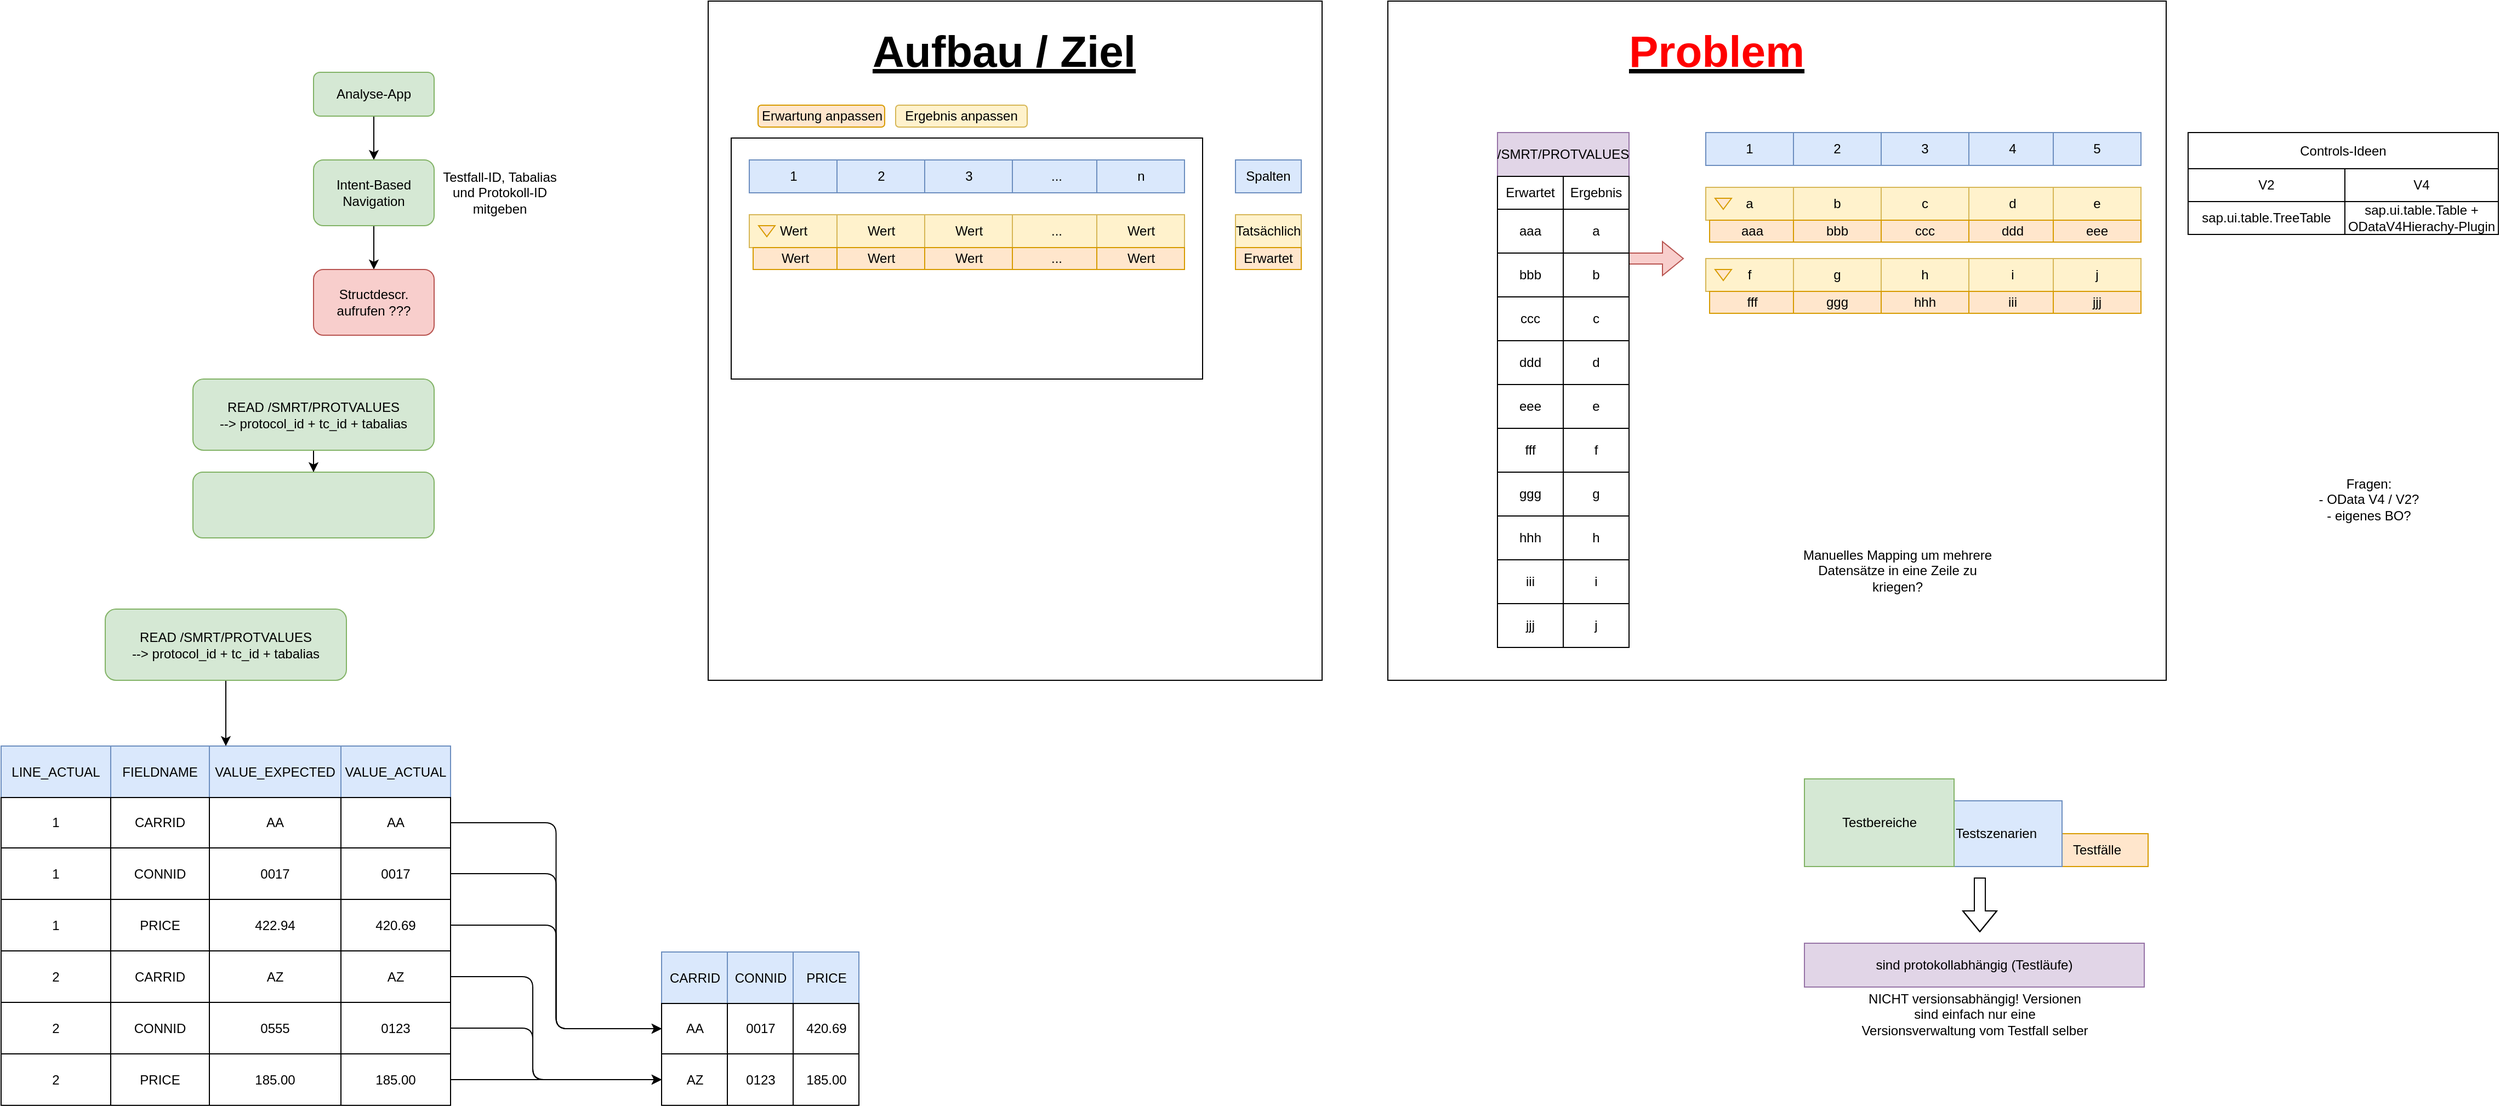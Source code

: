 <mxfile version="28.2.7">
  <diagram name="Seite-1" id="lBMEEyc_BJLMuaJKhjvF">
    <mxGraphModel dx="1240" dy="651" grid="1" gridSize="10" guides="1" tooltips="1" connect="1" arrows="1" fold="1" page="1" pageScale="1" pageWidth="827" pageHeight="1169" math="0" shadow="0">
      <root>
        <mxCell id="0" />
        <mxCell id="1" parent="0" />
        <mxCell id="tQHxq5KzASbdz7qVQXqO-63" value="" style="rounded=0;whiteSpace=wrap;html=1;" parent="1" vertex="1">
          <mxGeometry x="1320" y="80" width="710" height="620" as="geometry" />
        </mxCell>
        <mxCell id="tQHxq5KzASbdz7qVQXqO-61" value="" style="rounded=0;whiteSpace=wrap;html=1;" parent="1" vertex="1">
          <mxGeometry x="700" y="80" width="560" height="620" as="geometry" />
        </mxCell>
        <mxCell id="nAWwZKMb3a22kS9MdofH-3" style="edgeStyle=orthogonalEdgeStyle;rounded=0;orthogonalLoop=1;jettySize=auto;html=1;" parent="1" source="nAWwZKMb3a22kS9MdofH-1" target="nAWwZKMb3a22kS9MdofH-2" edge="1">
          <mxGeometry relative="1" as="geometry" />
        </mxCell>
        <mxCell id="nAWwZKMb3a22kS9MdofH-1" value="Analyse-App" style="rounded=1;whiteSpace=wrap;html=1;fillColor=#d5e8d4;strokeColor=#82b366;" parent="1" vertex="1">
          <mxGeometry x="340" y="145" width="110" height="40" as="geometry" />
        </mxCell>
        <mxCell id="nAWwZKMb3a22kS9MdofH-5" style="edgeStyle=orthogonalEdgeStyle;rounded=0;orthogonalLoop=1;jettySize=auto;html=1;" parent="1" source="nAWwZKMb3a22kS9MdofH-2" target="nAWwZKMb3a22kS9MdofH-4" edge="1">
          <mxGeometry relative="1" as="geometry" />
        </mxCell>
        <mxCell id="nAWwZKMb3a22kS9MdofH-2" value="Intent-Based Navigation" style="rounded=1;whiteSpace=wrap;html=1;fillColor=#d5e8d4;strokeColor=#82b366;" parent="1" vertex="1">
          <mxGeometry x="340" y="225" width="110" height="60" as="geometry" />
        </mxCell>
        <mxCell id="nAWwZKMb3a22kS9MdofH-4" value="Structdescr. aufrufen ???" style="rounded=1;whiteSpace=wrap;html=1;fillColor=#f8cecc;strokeColor=#b85450;" parent="1" vertex="1">
          <mxGeometry x="340" y="325" width="110" height="60" as="geometry" />
        </mxCell>
        <mxCell id="tQHxq5KzASbdz7qVQXqO-56" style="edgeStyle=orthogonalEdgeStyle;rounded=0;orthogonalLoop=1;jettySize=auto;html=1;" parent="1" source="nAWwZKMb3a22kS9MdofH-6" target="tQHxq5KzASbdz7qVQXqO-55" edge="1">
          <mxGeometry relative="1" as="geometry" />
        </mxCell>
        <mxCell id="nAWwZKMb3a22kS9MdofH-6" value="READ /SMRT/PROTVALUES&lt;div&gt;--&amp;gt; protocol_id + tc_id + tabalias&lt;/div&gt;" style="rounded=1;whiteSpace=wrap;html=1;fillColor=#d5e8d4;strokeColor=#82b366;" parent="1" vertex="1">
          <mxGeometry x="230" y="425" width="220" height="65" as="geometry" />
        </mxCell>
        <mxCell id="nAWwZKMb3a22kS9MdofH-8" value="" style="rounded=0;whiteSpace=wrap;html=1;" parent="1" vertex="1">
          <mxGeometry x="721" y="205" width="430" height="220" as="geometry" />
        </mxCell>
        <mxCell id="nAWwZKMb3a22kS9MdofH-9" value="1" style="rounded=0;whiteSpace=wrap;html=1;fillColor=#dae8fc;strokeColor=#6c8ebf;" parent="1" vertex="1">
          <mxGeometry x="737.5" y="225" width="80" height="30" as="geometry" />
        </mxCell>
        <mxCell id="nAWwZKMb3a22kS9MdofH-10" value="2" style="rounded=0;whiteSpace=wrap;html=1;fillColor=#dae8fc;strokeColor=#6c8ebf;" parent="1" vertex="1">
          <mxGeometry x="817.5" y="225" width="80" height="30" as="geometry" />
        </mxCell>
        <mxCell id="nAWwZKMb3a22kS9MdofH-11" value="3" style="rounded=0;whiteSpace=wrap;html=1;fillColor=#dae8fc;strokeColor=#6c8ebf;" parent="1" vertex="1">
          <mxGeometry x="897.5" y="225" width="80" height="30" as="geometry" />
        </mxCell>
        <mxCell id="nAWwZKMb3a22kS9MdofH-12" value="..." style="rounded=0;whiteSpace=wrap;html=1;fillColor=#dae8fc;strokeColor=#6c8ebf;" parent="1" vertex="1">
          <mxGeometry x="977.5" y="225" width="80" height="30" as="geometry" />
        </mxCell>
        <mxCell id="nAWwZKMb3a22kS9MdofH-13" value="n" style="rounded=0;whiteSpace=wrap;html=1;fillColor=#dae8fc;strokeColor=#6c8ebf;" parent="1" vertex="1">
          <mxGeometry x="1054.5" y="225" width="80" height="30" as="geometry" />
        </mxCell>
        <mxCell id="nAWwZKMb3a22kS9MdofH-14" value="Spalten" style="text;html=1;whiteSpace=wrap;strokeColor=#6c8ebf;fillColor=#dae8fc;align=center;verticalAlign=middle;rounded=0;" parent="1" vertex="1">
          <mxGeometry x="1181" y="225" width="60" height="30" as="geometry" />
        </mxCell>
        <mxCell id="nAWwZKMb3a22kS9MdofH-16" value="Wert" style="rounded=0;whiteSpace=wrap;html=1;fillColor=#fff2cc;strokeColor=#d6b656;" parent="1" vertex="1">
          <mxGeometry x="737.5" y="275" width="80" height="30" as="geometry" />
        </mxCell>
        <mxCell id="nAWwZKMb3a22kS9MdofH-17" value="Wert" style="rounded=0;whiteSpace=wrap;html=1;fillColor=#fff2cc;strokeColor=#d6b656;" parent="1" vertex="1">
          <mxGeometry x="817.5" y="275" width="80" height="30" as="geometry" />
        </mxCell>
        <mxCell id="nAWwZKMb3a22kS9MdofH-18" value="Wert" style="rounded=0;whiteSpace=wrap;html=1;fillColor=#fff2cc;strokeColor=#d6b656;" parent="1" vertex="1">
          <mxGeometry x="897.5" y="275" width="80" height="30" as="geometry" />
        </mxCell>
        <mxCell id="nAWwZKMb3a22kS9MdofH-21" value="..." style="rounded=0;whiteSpace=wrap;html=1;fillColor=#fff2cc;strokeColor=#d6b656;" parent="1" vertex="1">
          <mxGeometry x="977.5" y="275" width="80" height="30" as="geometry" />
        </mxCell>
        <mxCell id="nAWwZKMb3a22kS9MdofH-22" value="Wert" style="rounded=0;whiteSpace=wrap;html=1;fillColor=#fff2cc;strokeColor=#d6b656;" parent="1" vertex="1">
          <mxGeometry x="1054.5" y="275" width="80" height="30" as="geometry" />
        </mxCell>
        <mxCell id="nAWwZKMb3a22kS9MdofH-24" value="Wert" style="rounded=0;whiteSpace=wrap;html=1;fillColor=#ffe6cc;strokeColor=#d79b00;" parent="1" vertex="1">
          <mxGeometry x="741" y="305" width="76.5" height="20" as="geometry" />
        </mxCell>
        <mxCell id="nAWwZKMb3a22kS9MdofH-25" value="Wert" style="rounded=0;whiteSpace=wrap;html=1;fillColor=#ffe6cc;strokeColor=#d79b00;" parent="1" vertex="1">
          <mxGeometry x="817.5" y="305" width="80" height="20" as="geometry" />
        </mxCell>
        <mxCell id="nAWwZKMb3a22kS9MdofH-26" value="Wert" style="rounded=0;whiteSpace=wrap;html=1;fillColor=#ffe6cc;strokeColor=#d79b00;" parent="1" vertex="1">
          <mxGeometry x="897.5" y="305" width="80" height="20" as="geometry" />
        </mxCell>
        <mxCell id="nAWwZKMb3a22kS9MdofH-27" value="..." style="rounded=0;whiteSpace=wrap;html=1;fillColor=#ffe6cc;strokeColor=#d79b00;" parent="1" vertex="1">
          <mxGeometry x="977.5" y="305" width="80" height="20" as="geometry" />
        </mxCell>
        <mxCell id="nAWwZKMb3a22kS9MdofH-28" value="Wert" style="rounded=0;whiteSpace=wrap;html=1;fillColor=#ffe6cc;strokeColor=#d79b00;" parent="1" vertex="1">
          <mxGeometry x="1054.5" y="305" width="80" height="20" as="geometry" />
        </mxCell>
        <mxCell id="nAWwZKMb3a22kS9MdofH-29" value="" style="triangle;whiteSpace=wrap;html=1;rotation=90;fillColor=#ffe6cc;strokeColor=#d79b00;" parent="1" vertex="1">
          <mxGeometry x="748.5" y="282.5" width="10" height="15" as="geometry" />
        </mxCell>
        <mxCell id="nAWwZKMb3a22kS9MdofH-30" value="Tatsächlich" style="rounded=0;whiteSpace=wrap;html=1;fillColor=#fff2cc;strokeColor=#d6b656;" parent="1" vertex="1">
          <mxGeometry x="1181" y="275" width="60" height="30" as="geometry" />
        </mxCell>
        <mxCell id="nAWwZKMb3a22kS9MdofH-31" value="Erwartet" style="rounded=0;whiteSpace=wrap;html=1;fillColor=#ffe6cc;strokeColor=#d79b00;" parent="1" vertex="1">
          <mxGeometry x="1181" y="305" width="60" height="20" as="geometry" />
        </mxCell>
        <mxCell id="Tf0pKiQDm-MoqfeCtS7O-1" value="Erwartung anpassen" style="rounded=1;whiteSpace=wrap;html=1;fillColor=#ffe6cc;strokeColor=#d79b00;" parent="1" vertex="1">
          <mxGeometry x="745.5" y="175" width="115.5" height="20" as="geometry" />
        </mxCell>
        <mxCell id="Tf0pKiQDm-MoqfeCtS7O-2" value="Ergebnis anpassen" style="rounded=1;whiteSpace=wrap;html=1;fillColor=#fff2cc;strokeColor=#d6b656;" parent="1" vertex="1">
          <mxGeometry x="871" y="175" width="120" height="20" as="geometry" />
        </mxCell>
        <mxCell id="tQHxq5KzASbdz7qVQXqO-1" value="Testfälle" style="rounded=0;whiteSpace=wrap;html=1;fillColor=#ffe6cc;strokeColor=#d79b00;" parent="1" vertex="1">
          <mxGeometry x="1920" y="840" width="93.5" height="30" as="geometry" />
        </mxCell>
        <mxCell id="tQHxq5KzASbdz7qVQXqO-2" value="Testszenarien" style="rounded=0;whiteSpace=wrap;html=1;fillColor=#dae8fc;strokeColor=#6c8ebf;" parent="1" vertex="1">
          <mxGeometry x="1815" y="810" width="120" height="60" as="geometry" />
        </mxCell>
        <mxCell id="tQHxq5KzASbdz7qVQXqO-3" value="Testbereiche" style="rounded=0;whiteSpace=wrap;html=1;labelPosition=center;verticalLabelPosition=middle;align=center;verticalAlign=middle;fillColor=#d5e8d4;strokeColor=#82b366;" parent="1" vertex="1">
          <mxGeometry x="1700" y="790" width="136.5" height="80" as="geometry" />
        </mxCell>
        <mxCell id="tQHxq5KzASbdz7qVQXqO-4" value="sind protokollabhängig (Testläufe)" style="rounded=0;whiteSpace=wrap;html=1;fillColor=#e1d5e7;strokeColor=#9673a6;" parent="1" vertex="1">
          <mxGeometry x="1700" y="940" width="310" height="40" as="geometry" />
        </mxCell>
        <mxCell id="tQHxq5KzASbdz7qVQXqO-6" value="" style="shape=flexArrow;endArrow=classic;html=1;rounded=0;" parent="1" edge="1">
          <mxGeometry width="50" height="50" relative="1" as="geometry">
            <mxPoint x="1860" y="880" as="sourcePoint" />
            <mxPoint x="1860" y="930" as="targetPoint" />
            <Array as="points">
              <mxPoint x="1860" y="900" />
            </Array>
          </mxGeometry>
        </mxCell>
        <mxCell id="tQHxq5KzASbdz7qVQXqO-7" value="Testfall-ID, Tabalias und Protokoll-ID mitgeben" style="text;html=1;whiteSpace=wrap;strokeColor=none;fillColor=none;align=center;verticalAlign=middle;rounded=0;" parent="1" vertex="1">
          <mxGeometry x="450" y="235" width="120" height="40" as="geometry" />
        </mxCell>
        <mxCell id="tQHxq5KzASbdz7qVQXqO-13" value="aaa" style="rounded=0;whiteSpace=wrap;html=1;" parent="1" vertex="1">
          <mxGeometry x="1420" y="270" width="60" height="40" as="geometry" />
        </mxCell>
        <mxCell id="tQHxq5KzASbdz7qVQXqO-23" value="/SMRT/PROTVALUES" style="rounded=0;whiteSpace=wrap;html=1;fillColor=#e1d5e7;strokeColor=#9673a6;" parent="1" vertex="1">
          <mxGeometry x="1420" y="200" width="120" height="40" as="geometry" />
        </mxCell>
        <mxCell id="tQHxq5KzASbdz7qVQXqO-24" value="1" style="rounded=0;whiteSpace=wrap;html=1;fillColor=#dae8fc;strokeColor=#6c8ebf;" parent="1" vertex="1">
          <mxGeometry x="1610" y="200" width="80" height="30" as="geometry" />
        </mxCell>
        <mxCell id="tQHxq5KzASbdz7qVQXqO-25" value="2" style="rounded=0;whiteSpace=wrap;html=1;fillColor=#dae8fc;strokeColor=#6c8ebf;" parent="1" vertex="1">
          <mxGeometry x="1690" y="200" width="80" height="30" as="geometry" />
        </mxCell>
        <mxCell id="tQHxq5KzASbdz7qVQXqO-26" value="3" style="rounded=0;whiteSpace=wrap;html=1;fillColor=#dae8fc;strokeColor=#6c8ebf;" parent="1" vertex="1">
          <mxGeometry x="1770" y="200" width="80" height="30" as="geometry" />
        </mxCell>
        <mxCell id="tQHxq5KzASbdz7qVQXqO-27" value="4" style="rounded=0;whiteSpace=wrap;html=1;fillColor=#dae8fc;strokeColor=#6c8ebf;" parent="1" vertex="1">
          <mxGeometry x="1850" y="200" width="80" height="30" as="geometry" />
        </mxCell>
        <mxCell id="tQHxq5KzASbdz7qVQXqO-28" value="5" style="rounded=0;whiteSpace=wrap;html=1;fillColor=#dae8fc;strokeColor=#6c8ebf;" parent="1" vertex="1">
          <mxGeometry x="1927" y="200" width="80" height="30" as="geometry" />
        </mxCell>
        <mxCell id="tQHxq5KzASbdz7qVQXqO-29" value="a" style="rounded=0;whiteSpace=wrap;html=1;fillColor=#fff2cc;strokeColor=#d6b656;" parent="1" vertex="1">
          <mxGeometry x="1610" y="250" width="80" height="30" as="geometry" />
        </mxCell>
        <mxCell id="tQHxq5KzASbdz7qVQXqO-30" value="b" style="rounded=0;whiteSpace=wrap;html=1;fillColor=#fff2cc;strokeColor=#d6b656;" parent="1" vertex="1">
          <mxGeometry x="1690" y="250" width="80" height="30" as="geometry" />
        </mxCell>
        <mxCell id="tQHxq5KzASbdz7qVQXqO-31" value="c" style="rounded=0;whiteSpace=wrap;html=1;fillColor=#fff2cc;strokeColor=#d6b656;" parent="1" vertex="1">
          <mxGeometry x="1770" y="250" width="80" height="30" as="geometry" />
        </mxCell>
        <mxCell id="tQHxq5KzASbdz7qVQXqO-32" value="d" style="rounded=0;whiteSpace=wrap;html=1;fillColor=#fff2cc;strokeColor=#d6b656;" parent="1" vertex="1">
          <mxGeometry x="1850" y="250" width="80" height="30" as="geometry" />
        </mxCell>
        <mxCell id="tQHxq5KzASbdz7qVQXqO-33" value="e" style="rounded=0;whiteSpace=wrap;html=1;fillColor=#fff2cc;strokeColor=#d6b656;" parent="1" vertex="1">
          <mxGeometry x="1927" y="250" width="80" height="30" as="geometry" />
        </mxCell>
        <mxCell id="tQHxq5KzASbdz7qVQXqO-34" value="aaa" style="rounded=0;whiteSpace=wrap;html=1;fillColor=#ffe6cc;strokeColor=#d79b00;" parent="1" vertex="1">
          <mxGeometry x="1613.5" y="280" width="76.5" height="20" as="geometry" />
        </mxCell>
        <mxCell id="tQHxq5KzASbdz7qVQXqO-35" value="bbb" style="rounded=0;whiteSpace=wrap;html=1;fillColor=#ffe6cc;strokeColor=#d79b00;" parent="1" vertex="1">
          <mxGeometry x="1690" y="280" width="80" height="20" as="geometry" />
        </mxCell>
        <mxCell id="tQHxq5KzASbdz7qVQXqO-36" value="ccc" style="rounded=0;whiteSpace=wrap;html=1;fillColor=#ffe6cc;strokeColor=#d79b00;" parent="1" vertex="1">
          <mxGeometry x="1770" y="280" width="80" height="20" as="geometry" />
        </mxCell>
        <mxCell id="tQHxq5KzASbdz7qVQXqO-37" value="ddd" style="rounded=0;whiteSpace=wrap;html=1;fillColor=#ffe6cc;strokeColor=#d79b00;" parent="1" vertex="1">
          <mxGeometry x="1850" y="280" width="80" height="20" as="geometry" />
        </mxCell>
        <mxCell id="tQHxq5KzASbdz7qVQXqO-38" value="eee" style="rounded=0;whiteSpace=wrap;html=1;fillColor=#ffe6cc;strokeColor=#d79b00;" parent="1" vertex="1">
          <mxGeometry x="1927" y="280" width="80" height="20" as="geometry" />
        </mxCell>
        <mxCell id="tQHxq5KzASbdz7qVQXqO-39" value="" style="triangle;whiteSpace=wrap;html=1;rotation=90;fillColor=#ffe6cc;strokeColor=#d79b00;" parent="1" vertex="1">
          <mxGeometry x="1621" y="257.5" width="10" height="15" as="geometry" />
        </mxCell>
        <mxCell id="tQHxq5KzASbdz7qVQXqO-40" value="f" style="rounded=0;whiteSpace=wrap;html=1;fillColor=#fff2cc;strokeColor=#d6b656;" parent="1" vertex="1">
          <mxGeometry x="1610" y="315" width="80" height="30" as="geometry" />
        </mxCell>
        <mxCell id="tQHxq5KzASbdz7qVQXqO-41" value="g" style="rounded=0;whiteSpace=wrap;html=1;fillColor=#fff2cc;strokeColor=#d6b656;" parent="1" vertex="1">
          <mxGeometry x="1690" y="315" width="80" height="30" as="geometry" />
        </mxCell>
        <mxCell id="tQHxq5KzASbdz7qVQXqO-42" value="h" style="rounded=0;whiteSpace=wrap;html=1;fillColor=#fff2cc;strokeColor=#d6b656;" parent="1" vertex="1">
          <mxGeometry x="1770" y="315" width="80" height="30" as="geometry" />
        </mxCell>
        <mxCell id="tQHxq5KzASbdz7qVQXqO-43" value="i" style="rounded=0;whiteSpace=wrap;html=1;fillColor=#fff2cc;strokeColor=#d6b656;" parent="1" vertex="1">
          <mxGeometry x="1850" y="315" width="80" height="30" as="geometry" />
        </mxCell>
        <mxCell id="tQHxq5KzASbdz7qVQXqO-44" value="j" style="rounded=0;whiteSpace=wrap;html=1;fillColor=#fff2cc;strokeColor=#d6b656;" parent="1" vertex="1">
          <mxGeometry x="1927" y="315" width="80" height="30" as="geometry" />
        </mxCell>
        <mxCell id="tQHxq5KzASbdz7qVQXqO-45" value="fff" style="rounded=0;whiteSpace=wrap;html=1;fillColor=#ffe6cc;strokeColor=#d79b00;" parent="1" vertex="1">
          <mxGeometry x="1613.5" y="345" width="76.5" height="20" as="geometry" />
        </mxCell>
        <mxCell id="tQHxq5KzASbdz7qVQXqO-46" value="ggg" style="rounded=0;whiteSpace=wrap;html=1;fillColor=#ffe6cc;strokeColor=#d79b00;" parent="1" vertex="1">
          <mxGeometry x="1690" y="345" width="80" height="20" as="geometry" />
        </mxCell>
        <mxCell id="tQHxq5KzASbdz7qVQXqO-47" value="hhh" style="rounded=0;whiteSpace=wrap;html=1;fillColor=#ffe6cc;strokeColor=#d79b00;" parent="1" vertex="1">
          <mxGeometry x="1770" y="345" width="80" height="20" as="geometry" />
        </mxCell>
        <mxCell id="tQHxq5KzASbdz7qVQXqO-48" value="iii" style="rounded=0;whiteSpace=wrap;html=1;fillColor=#ffe6cc;strokeColor=#d79b00;" parent="1" vertex="1">
          <mxGeometry x="1850" y="345" width="80" height="20" as="geometry" />
        </mxCell>
        <mxCell id="tQHxq5KzASbdz7qVQXqO-49" value="jjj" style="rounded=0;whiteSpace=wrap;html=1;fillColor=#ffe6cc;strokeColor=#d79b00;" parent="1" vertex="1">
          <mxGeometry x="1927" y="345" width="80" height="20" as="geometry" />
        </mxCell>
        <mxCell id="tQHxq5KzASbdz7qVQXqO-50" value="" style="triangle;whiteSpace=wrap;html=1;rotation=90;fillColor=#ffe6cc;strokeColor=#d79b00;" parent="1" vertex="1">
          <mxGeometry x="1621" y="322.5" width="10" height="15" as="geometry" />
        </mxCell>
        <mxCell id="tQHxq5KzASbdz7qVQXqO-51" value="" style="shape=flexArrow;endArrow=classic;html=1;rounded=0;fillColor=#f8cecc;strokeColor=#b85450;" parent="1" edge="1">
          <mxGeometry width="50" height="50" relative="1" as="geometry">
            <mxPoint x="1530" y="315" as="sourcePoint" />
            <mxPoint x="1590" y="315" as="targetPoint" />
          </mxGeometry>
        </mxCell>
        <mxCell id="tQHxq5KzASbdz7qVQXqO-53" value="&lt;b&gt;&lt;u&gt;Aufbau / Ziel&lt;/u&gt;&lt;/b&gt;" style="text;html=1;whiteSpace=wrap;strokeColor=none;fillColor=none;align=center;verticalAlign=middle;rounded=0;fontSize=40;" parent="1" vertex="1">
          <mxGeometry x="840" y="90" width="260" height="70" as="geometry" />
        </mxCell>
        <mxCell id="tQHxq5KzASbdz7qVQXqO-55" value="" style="rounded=1;whiteSpace=wrap;html=1;fillColor=#d5e8d4;strokeColor=#82b366;" parent="1" vertex="1">
          <mxGeometry x="230" y="510" width="220" height="60" as="geometry" />
        </mxCell>
        <mxCell id="tQHxq5KzASbdz7qVQXqO-57" value="NICHT versionsabhängig! Versionen sind einfach nur eine Versionsverwaltung vom Testfall selber" style="text;html=1;whiteSpace=wrap;strokeColor=none;fillColor=none;align=center;verticalAlign=middle;rounded=0;" parent="1" vertex="1">
          <mxGeometry x="1748.5" y="980" width="213" height="50" as="geometry" />
        </mxCell>
        <mxCell id="tQHxq5KzASbdz7qVQXqO-62" value="&lt;b&gt;&lt;u&gt;&lt;font style=&quot;color: rgb(255, 0, 0);&quot;&gt;Problem&lt;/font&gt;&lt;/u&gt;&lt;/b&gt;" style="text;html=1;whiteSpace=wrap;strokeColor=none;fillColor=none;align=center;verticalAlign=middle;rounded=0;fontSize=40;" parent="1" vertex="1">
          <mxGeometry x="1490" y="90" width="260" height="70" as="geometry" />
        </mxCell>
        <mxCell id="dm4QpjcQpoRG3GsXEh8C-5" value="a" style="rounded=0;whiteSpace=wrap;html=1;" vertex="1" parent="1">
          <mxGeometry x="1480" y="270" width="60" height="40" as="geometry" />
        </mxCell>
        <mxCell id="dm4QpjcQpoRG3GsXEh8C-6" value="bbb" style="rounded=0;whiteSpace=wrap;html=1;" vertex="1" parent="1">
          <mxGeometry x="1420" y="310" width="60" height="40" as="geometry" />
        </mxCell>
        <mxCell id="dm4QpjcQpoRG3GsXEh8C-7" value="b" style="rounded=0;whiteSpace=wrap;html=1;" vertex="1" parent="1">
          <mxGeometry x="1480" y="310" width="60" height="40" as="geometry" />
        </mxCell>
        <mxCell id="dm4QpjcQpoRG3GsXEh8C-8" value="ccc" style="rounded=0;whiteSpace=wrap;html=1;" vertex="1" parent="1">
          <mxGeometry x="1420" y="350" width="60" height="40" as="geometry" />
        </mxCell>
        <mxCell id="dm4QpjcQpoRG3GsXEh8C-9" value="c" style="rounded=0;whiteSpace=wrap;html=1;" vertex="1" parent="1">
          <mxGeometry x="1480" y="350" width="60" height="40" as="geometry" />
        </mxCell>
        <mxCell id="dm4QpjcQpoRG3GsXEh8C-10" value="ddd" style="rounded=0;whiteSpace=wrap;html=1;" vertex="1" parent="1">
          <mxGeometry x="1420" y="390" width="60" height="40" as="geometry" />
        </mxCell>
        <mxCell id="dm4QpjcQpoRG3GsXEh8C-11" value="d" style="rounded=0;whiteSpace=wrap;html=1;" vertex="1" parent="1">
          <mxGeometry x="1480" y="390" width="60" height="40" as="geometry" />
        </mxCell>
        <mxCell id="dm4QpjcQpoRG3GsXEh8C-12" value="eee" style="rounded=0;whiteSpace=wrap;html=1;" vertex="1" parent="1">
          <mxGeometry x="1420" y="430" width="60" height="40" as="geometry" />
        </mxCell>
        <mxCell id="dm4QpjcQpoRG3GsXEh8C-13" value="e" style="rounded=0;whiteSpace=wrap;html=1;" vertex="1" parent="1">
          <mxGeometry x="1480" y="430" width="60" height="40" as="geometry" />
        </mxCell>
        <mxCell id="dm4QpjcQpoRG3GsXEh8C-14" value="fff" style="rounded=0;whiteSpace=wrap;html=1;" vertex="1" parent="1">
          <mxGeometry x="1420" y="470" width="60" height="40" as="geometry" />
        </mxCell>
        <mxCell id="dm4QpjcQpoRG3GsXEh8C-15" value="f" style="rounded=0;whiteSpace=wrap;html=1;" vertex="1" parent="1">
          <mxGeometry x="1480" y="470" width="60" height="40" as="geometry" />
        </mxCell>
        <mxCell id="dm4QpjcQpoRG3GsXEh8C-16" value="ggg" style="rounded=0;whiteSpace=wrap;html=1;" vertex="1" parent="1">
          <mxGeometry x="1420" y="510" width="60" height="40" as="geometry" />
        </mxCell>
        <mxCell id="dm4QpjcQpoRG3GsXEh8C-17" value="g" style="rounded=0;whiteSpace=wrap;html=1;" vertex="1" parent="1">
          <mxGeometry x="1480" y="510" width="60" height="40" as="geometry" />
        </mxCell>
        <mxCell id="dm4QpjcQpoRG3GsXEh8C-18" value="hhh" style="rounded=0;whiteSpace=wrap;html=1;" vertex="1" parent="1">
          <mxGeometry x="1420" y="550" width="60" height="40" as="geometry" />
        </mxCell>
        <mxCell id="dm4QpjcQpoRG3GsXEh8C-19" value="h" style="rounded=0;whiteSpace=wrap;html=1;" vertex="1" parent="1">
          <mxGeometry x="1480" y="550" width="60" height="40" as="geometry" />
        </mxCell>
        <mxCell id="dm4QpjcQpoRG3GsXEh8C-20" value="iii" style="rounded=0;whiteSpace=wrap;html=1;" vertex="1" parent="1">
          <mxGeometry x="1420" y="590" width="60" height="40" as="geometry" />
        </mxCell>
        <mxCell id="dm4QpjcQpoRG3GsXEh8C-21" value="i" style="rounded=0;whiteSpace=wrap;html=1;" vertex="1" parent="1">
          <mxGeometry x="1480" y="590" width="60" height="40" as="geometry" />
        </mxCell>
        <mxCell id="dm4QpjcQpoRG3GsXEh8C-22" value="jjj" style="rounded=0;whiteSpace=wrap;html=1;" vertex="1" parent="1">
          <mxGeometry x="1420" y="630" width="60" height="40" as="geometry" />
        </mxCell>
        <mxCell id="dm4QpjcQpoRG3GsXEh8C-23" value="j" style="rounded=0;whiteSpace=wrap;html=1;" vertex="1" parent="1">
          <mxGeometry x="1480" y="630" width="60" height="40" as="geometry" />
        </mxCell>
        <mxCell id="dm4QpjcQpoRG3GsXEh8C-24" value="Erwartet" style="rounded=0;whiteSpace=wrap;html=1;" vertex="1" parent="1">
          <mxGeometry x="1420" y="240" width="60" height="30" as="geometry" />
        </mxCell>
        <mxCell id="dm4QpjcQpoRG3GsXEh8C-25" value="Ergebnis" style="rounded=0;whiteSpace=wrap;html=1;" vertex="1" parent="1">
          <mxGeometry x="1480" y="240" width="60" height="30" as="geometry" />
        </mxCell>
        <mxCell id="dm4QpjcQpoRG3GsXEh8C-27" value="Controls-Ideen" style="rounded=0;whiteSpace=wrap;html=1;direction=south;" vertex="1" parent="1">
          <mxGeometry x="2050" y="200" width="283" height="33" as="geometry" />
        </mxCell>
        <mxCell id="dm4QpjcQpoRG3GsXEh8C-29" value="V2" style="rounded=0;whiteSpace=wrap;html=1;" vertex="1" parent="1">
          <mxGeometry x="2050" y="233" width="143" height="30" as="geometry" />
        </mxCell>
        <mxCell id="dm4QpjcQpoRG3GsXEh8C-30" value="V4" style="rounded=0;whiteSpace=wrap;html=1;" vertex="1" parent="1">
          <mxGeometry x="2193" y="233" width="140" height="30" as="geometry" />
        </mxCell>
        <mxCell id="dm4QpjcQpoRG3GsXEh8C-32" value="sap.ui.table.TreeTable" style="rounded=0;whiteSpace=wrap;html=1;" vertex="1" parent="1">
          <mxGeometry x="2050" y="263" width="143" height="30" as="geometry" />
        </mxCell>
        <mxCell id="dm4QpjcQpoRG3GsXEh8C-33" value="sap.ui.table.Table + ODataV4Hierachy-Plugin" style="rounded=0;whiteSpace=wrap;html=1;" vertex="1" parent="1">
          <mxGeometry x="2193" y="263" width="140" height="30" as="geometry" />
        </mxCell>
        <mxCell id="dm4QpjcQpoRG3GsXEh8C-34" value="Manuelles Mapping um mehrere Datensätze in eine Zeile zu kriegen?" style="text;html=1;whiteSpace=wrap;strokeColor=none;fillColor=none;align=center;verticalAlign=middle;rounded=0;" vertex="1" parent="1">
          <mxGeometry x="1690" y="550" width="190" height="100" as="geometry" />
        </mxCell>
        <mxCell id="dm4QpjcQpoRG3GsXEh8C-35" value="Fragen:&lt;div&gt;- OData V4 / V2?&lt;/div&gt;&lt;div&gt;- eigenes BO?&lt;/div&gt;" style="text;html=1;whiteSpace=wrap;strokeColor=none;fillColor=none;align=center;verticalAlign=middle;rounded=0;" vertex="1" parent="1">
          <mxGeometry x="2110" y="410" width="210" height="250" as="geometry" />
        </mxCell>
        <mxCell id="dm4QpjcQpoRG3GsXEh8C-40" value="" style="childLayout=tableLayout;recursiveResize=0;shadow=0;fillColor=none;" vertex="1" parent="1">
          <mxGeometry x="55" y="760" width="410" height="328" as="geometry" />
        </mxCell>
        <mxCell id="dm4QpjcQpoRG3GsXEh8C-41" value="" style="shape=tableRow;horizontal=0;startSize=0;swimlaneHead=0;swimlaneBody=0;top=0;left=0;bottom=0;right=0;dropTarget=0;collapsible=0;recursiveResize=0;expand=0;fontStyle=0;fillColor=#dae8fc;strokeColor=#6c8ebf;" vertex="1" parent="dm4QpjcQpoRG3GsXEh8C-40">
          <mxGeometry width="410" height="47" as="geometry" />
        </mxCell>
        <mxCell id="dm4QpjcQpoRG3GsXEh8C-42" value="LINE_ACTUAL" style="connectable=0;recursiveResize=0;strokeColor=#6c8ebf;fillColor=#dae8fc;align=center;whiteSpace=wrap;html=1;" vertex="1" parent="dm4QpjcQpoRG3GsXEh8C-41">
          <mxGeometry width="100" height="47" as="geometry">
            <mxRectangle width="100" height="47" as="alternateBounds" />
          </mxGeometry>
        </mxCell>
        <mxCell id="dm4QpjcQpoRG3GsXEh8C-43" value="FIELDNAME" style="connectable=0;recursiveResize=0;strokeColor=#6c8ebf;fillColor=#dae8fc;align=center;whiteSpace=wrap;html=1;" vertex="1" parent="dm4QpjcQpoRG3GsXEh8C-41">
          <mxGeometry x="100" width="90" height="47" as="geometry">
            <mxRectangle width="90" height="47" as="alternateBounds" />
          </mxGeometry>
        </mxCell>
        <mxCell id="dm4QpjcQpoRG3GsXEh8C-44" value="VALUE_EXPECTED" style="connectable=0;recursiveResize=0;strokeColor=#6c8ebf;fillColor=#dae8fc;align=center;whiteSpace=wrap;html=1;" vertex="1" parent="dm4QpjcQpoRG3GsXEh8C-41">
          <mxGeometry x="190" width="120" height="47" as="geometry">
            <mxRectangle width="120" height="47" as="alternateBounds" />
          </mxGeometry>
        </mxCell>
        <mxCell id="dm4QpjcQpoRG3GsXEh8C-53" value="VALUE_ACTUAL" style="connectable=0;recursiveResize=0;strokeColor=#6c8ebf;fillColor=#dae8fc;align=center;whiteSpace=wrap;html=1;" vertex="1" parent="dm4QpjcQpoRG3GsXEh8C-41">
          <mxGeometry x="310" width="100" height="47" as="geometry">
            <mxRectangle width="100" height="47" as="alternateBounds" />
          </mxGeometry>
        </mxCell>
        <mxCell id="dm4QpjcQpoRG3GsXEh8C-45" style="shape=tableRow;horizontal=0;startSize=0;swimlaneHead=0;swimlaneBody=0;top=0;left=0;bottom=0;right=0;dropTarget=0;collapsible=0;recursiveResize=0;expand=0;fontStyle=0;fillColor=none;strokeColor=inherit;" vertex="1" parent="dm4QpjcQpoRG3GsXEh8C-40">
          <mxGeometry y="47" width="410" height="46" as="geometry" />
        </mxCell>
        <mxCell id="dm4QpjcQpoRG3GsXEh8C-46" value="1" style="connectable=0;recursiveResize=0;strokeColor=inherit;fillColor=none;align=center;whiteSpace=wrap;html=1;" vertex="1" parent="dm4QpjcQpoRG3GsXEh8C-45">
          <mxGeometry width="100" height="46" as="geometry">
            <mxRectangle width="100" height="46" as="alternateBounds" />
          </mxGeometry>
        </mxCell>
        <mxCell id="dm4QpjcQpoRG3GsXEh8C-47" value="CARRID" style="connectable=0;recursiveResize=0;strokeColor=inherit;fillColor=none;align=center;whiteSpace=wrap;html=1;" vertex="1" parent="dm4QpjcQpoRG3GsXEh8C-45">
          <mxGeometry x="100" width="90" height="46" as="geometry">
            <mxRectangle width="90" height="46" as="alternateBounds" />
          </mxGeometry>
        </mxCell>
        <mxCell id="dm4QpjcQpoRG3GsXEh8C-48" value="AA" style="connectable=0;recursiveResize=0;strokeColor=inherit;fillColor=none;align=center;whiteSpace=wrap;html=1;" vertex="1" parent="dm4QpjcQpoRG3GsXEh8C-45">
          <mxGeometry x="190" width="120" height="46" as="geometry">
            <mxRectangle width="120" height="46" as="alternateBounds" />
          </mxGeometry>
        </mxCell>
        <mxCell id="dm4QpjcQpoRG3GsXEh8C-54" value="AA" style="connectable=0;recursiveResize=0;strokeColor=inherit;fillColor=none;align=center;whiteSpace=wrap;html=1;" vertex="1" parent="dm4QpjcQpoRG3GsXEh8C-45">
          <mxGeometry x="310" width="100" height="46" as="geometry">
            <mxRectangle width="100" height="46" as="alternateBounds" />
          </mxGeometry>
        </mxCell>
        <mxCell id="dm4QpjcQpoRG3GsXEh8C-49" style="shape=tableRow;horizontal=0;startSize=0;swimlaneHead=0;swimlaneBody=0;top=0;left=0;bottom=0;right=0;dropTarget=0;collapsible=0;recursiveResize=0;expand=0;fontStyle=0;fillColor=none;strokeColor=inherit;" vertex="1" parent="dm4QpjcQpoRG3GsXEh8C-40">
          <mxGeometry y="93" width="410" height="47" as="geometry" />
        </mxCell>
        <mxCell id="dm4QpjcQpoRG3GsXEh8C-50" value="1" style="connectable=0;recursiveResize=0;strokeColor=inherit;fillColor=none;align=center;whiteSpace=wrap;html=1;" vertex="1" parent="dm4QpjcQpoRG3GsXEh8C-49">
          <mxGeometry width="100" height="47" as="geometry">
            <mxRectangle width="100" height="47" as="alternateBounds" />
          </mxGeometry>
        </mxCell>
        <mxCell id="dm4QpjcQpoRG3GsXEh8C-51" value="CONNID" style="connectable=0;recursiveResize=0;strokeColor=inherit;fillColor=none;align=center;whiteSpace=wrap;html=1;" vertex="1" parent="dm4QpjcQpoRG3GsXEh8C-49">
          <mxGeometry x="100" width="90" height="47" as="geometry">
            <mxRectangle width="90" height="47" as="alternateBounds" />
          </mxGeometry>
        </mxCell>
        <mxCell id="dm4QpjcQpoRG3GsXEh8C-52" value="0017" style="connectable=0;recursiveResize=0;strokeColor=inherit;fillColor=none;align=center;whiteSpace=wrap;html=1;" vertex="1" parent="dm4QpjcQpoRG3GsXEh8C-49">
          <mxGeometry x="190" width="120" height="47" as="geometry">
            <mxRectangle width="120" height="47" as="alternateBounds" />
          </mxGeometry>
        </mxCell>
        <mxCell id="dm4QpjcQpoRG3GsXEh8C-55" value="0017" style="connectable=0;recursiveResize=0;strokeColor=inherit;fillColor=none;align=center;whiteSpace=wrap;html=1;" vertex="1" parent="dm4QpjcQpoRG3GsXEh8C-49">
          <mxGeometry x="310" width="100" height="47" as="geometry">
            <mxRectangle width="100" height="47" as="alternateBounds" />
          </mxGeometry>
        </mxCell>
        <mxCell id="dm4QpjcQpoRG3GsXEh8C-62" style="shape=tableRow;horizontal=0;startSize=0;swimlaneHead=0;swimlaneBody=0;top=0;left=0;bottom=0;right=0;dropTarget=0;collapsible=0;recursiveResize=0;expand=0;fontStyle=0;fillColor=none;strokeColor=inherit;" vertex="1" parent="dm4QpjcQpoRG3GsXEh8C-40">
          <mxGeometry y="140" width="410" height="47" as="geometry" />
        </mxCell>
        <mxCell id="dm4QpjcQpoRG3GsXEh8C-63" value="1" style="connectable=0;recursiveResize=0;strokeColor=inherit;fillColor=none;align=center;whiteSpace=wrap;html=1;" vertex="1" parent="dm4QpjcQpoRG3GsXEh8C-62">
          <mxGeometry width="100" height="47" as="geometry">
            <mxRectangle width="100" height="47" as="alternateBounds" />
          </mxGeometry>
        </mxCell>
        <mxCell id="dm4QpjcQpoRG3GsXEh8C-64" value="PRICE" style="connectable=0;recursiveResize=0;strokeColor=inherit;fillColor=none;align=center;whiteSpace=wrap;html=1;" vertex="1" parent="dm4QpjcQpoRG3GsXEh8C-62">
          <mxGeometry x="100" width="90" height="47" as="geometry">
            <mxRectangle width="90" height="47" as="alternateBounds" />
          </mxGeometry>
        </mxCell>
        <mxCell id="dm4QpjcQpoRG3GsXEh8C-65" value="422.94" style="connectable=0;recursiveResize=0;strokeColor=inherit;fillColor=none;align=center;whiteSpace=wrap;html=1;" vertex="1" parent="dm4QpjcQpoRG3GsXEh8C-62">
          <mxGeometry x="190" width="120" height="47" as="geometry">
            <mxRectangle width="120" height="47" as="alternateBounds" />
          </mxGeometry>
        </mxCell>
        <mxCell id="dm4QpjcQpoRG3GsXEh8C-66" value="420.69" style="connectable=0;recursiveResize=0;strokeColor=inherit;fillColor=none;align=center;whiteSpace=wrap;html=1;" vertex="1" parent="dm4QpjcQpoRG3GsXEh8C-62">
          <mxGeometry x="310" width="100" height="47" as="geometry">
            <mxRectangle width="100" height="47" as="alternateBounds" />
          </mxGeometry>
        </mxCell>
        <mxCell id="dm4QpjcQpoRG3GsXEh8C-69" style="shape=tableRow;horizontal=0;startSize=0;swimlaneHead=0;swimlaneBody=0;top=0;left=0;bottom=0;right=0;dropTarget=0;collapsible=0;recursiveResize=0;expand=0;fontStyle=0;fillColor=none;strokeColor=inherit;" vertex="1" parent="dm4QpjcQpoRG3GsXEh8C-40">
          <mxGeometry y="187" width="410" height="47" as="geometry" />
        </mxCell>
        <mxCell id="dm4QpjcQpoRG3GsXEh8C-70" value="2" style="connectable=0;recursiveResize=0;strokeColor=inherit;fillColor=none;align=center;whiteSpace=wrap;html=1;" vertex="1" parent="dm4QpjcQpoRG3GsXEh8C-69">
          <mxGeometry width="100" height="47" as="geometry">
            <mxRectangle width="100" height="47" as="alternateBounds" />
          </mxGeometry>
        </mxCell>
        <mxCell id="dm4QpjcQpoRG3GsXEh8C-71" value="CARRID" style="connectable=0;recursiveResize=0;strokeColor=inherit;fillColor=none;align=center;whiteSpace=wrap;html=1;" vertex="1" parent="dm4QpjcQpoRG3GsXEh8C-69">
          <mxGeometry x="100" width="90" height="47" as="geometry">
            <mxRectangle width="90" height="47" as="alternateBounds" />
          </mxGeometry>
        </mxCell>
        <mxCell id="dm4QpjcQpoRG3GsXEh8C-72" value="AZ" style="connectable=0;recursiveResize=0;strokeColor=inherit;fillColor=none;align=center;whiteSpace=wrap;html=1;" vertex="1" parent="dm4QpjcQpoRG3GsXEh8C-69">
          <mxGeometry x="190" width="120" height="47" as="geometry">
            <mxRectangle width="120" height="47" as="alternateBounds" />
          </mxGeometry>
        </mxCell>
        <mxCell id="dm4QpjcQpoRG3GsXEh8C-73" value="AZ" style="connectable=0;recursiveResize=0;strokeColor=inherit;fillColor=none;align=center;whiteSpace=wrap;html=1;" vertex="1" parent="dm4QpjcQpoRG3GsXEh8C-69">
          <mxGeometry x="310" width="100" height="47" as="geometry">
            <mxRectangle width="100" height="47" as="alternateBounds" />
          </mxGeometry>
        </mxCell>
        <mxCell id="dm4QpjcQpoRG3GsXEh8C-76" style="shape=tableRow;horizontal=0;startSize=0;swimlaneHead=0;swimlaneBody=0;top=0;left=0;bottom=0;right=0;dropTarget=0;collapsible=0;recursiveResize=0;expand=0;fontStyle=0;fillColor=none;strokeColor=inherit;" vertex="1" parent="dm4QpjcQpoRG3GsXEh8C-40">
          <mxGeometry y="234" width="410" height="47" as="geometry" />
        </mxCell>
        <mxCell id="dm4QpjcQpoRG3GsXEh8C-77" value="2" style="connectable=0;recursiveResize=0;strokeColor=inherit;fillColor=none;align=center;whiteSpace=wrap;html=1;" vertex="1" parent="dm4QpjcQpoRG3GsXEh8C-76">
          <mxGeometry width="100" height="47" as="geometry">
            <mxRectangle width="100" height="47" as="alternateBounds" />
          </mxGeometry>
        </mxCell>
        <mxCell id="dm4QpjcQpoRG3GsXEh8C-78" value="CONNID" style="connectable=0;recursiveResize=0;strokeColor=inherit;fillColor=none;align=center;whiteSpace=wrap;html=1;" vertex="1" parent="dm4QpjcQpoRG3GsXEh8C-76">
          <mxGeometry x="100" width="90" height="47" as="geometry">
            <mxRectangle width="90" height="47" as="alternateBounds" />
          </mxGeometry>
        </mxCell>
        <mxCell id="dm4QpjcQpoRG3GsXEh8C-79" value="0555" style="connectable=0;recursiveResize=0;strokeColor=inherit;fillColor=none;align=center;whiteSpace=wrap;html=1;" vertex="1" parent="dm4QpjcQpoRG3GsXEh8C-76">
          <mxGeometry x="190" width="120" height="47" as="geometry">
            <mxRectangle width="120" height="47" as="alternateBounds" />
          </mxGeometry>
        </mxCell>
        <mxCell id="dm4QpjcQpoRG3GsXEh8C-80" value="0123" style="connectable=0;recursiveResize=0;strokeColor=inherit;fillColor=none;align=center;whiteSpace=wrap;html=1;" vertex="1" parent="dm4QpjcQpoRG3GsXEh8C-76">
          <mxGeometry x="310" width="100" height="47" as="geometry">
            <mxRectangle width="100" height="47" as="alternateBounds" />
          </mxGeometry>
        </mxCell>
        <mxCell id="dm4QpjcQpoRG3GsXEh8C-83" style="shape=tableRow;horizontal=0;startSize=0;swimlaneHead=0;swimlaneBody=0;top=0;left=0;bottom=0;right=0;dropTarget=0;collapsible=0;recursiveResize=0;expand=0;fontStyle=0;fillColor=none;strokeColor=inherit;" vertex="1" parent="dm4QpjcQpoRG3GsXEh8C-40">
          <mxGeometry y="281" width="410" height="47" as="geometry" />
        </mxCell>
        <mxCell id="dm4QpjcQpoRG3GsXEh8C-84" value="2" style="connectable=0;recursiveResize=0;strokeColor=inherit;fillColor=none;align=center;whiteSpace=wrap;html=1;" vertex="1" parent="dm4QpjcQpoRG3GsXEh8C-83">
          <mxGeometry width="100" height="47" as="geometry">
            <mxRectangle width="100" height="47" as="alternateBounds" />
          </mxGeometry>
        </mxCell>
        <mxCell id="dm4QpjcQpoRG3GsXEh8C-85" value="PRICE" style="connectable=0;recursiveResize=0;strokeColor=inherit;fillColor=none;align=center;whiteSpace=wrap;html=1;" vertex="1" parent="dm4QpjcQpoRG3GsXEh8C-83">
          <mxGeometry x="100" width="90" height="47" as="geometry">
            <mxRectangle width="90" height="47" as="alternateBounds" />
          </mxGeometry>
        </mxCell>
        <mxCell id="dm4QpjcQpoRG3GsXEh8C-86" value="185.00" style="connectable=0;recursiveResize=0;strokeColor=inherit;fillColor=none;align=center;whiteSpace=wrap;html=1;" vertex="1" parent="dm4QpjcQpoRG3GsXEh8C-83">
          <mxGeometry x="190" width="120" height="47" as="geometry">
            <mxRectangle width="120" height="47" as="alternateBounds" />
          </mxGeometry>
        </mxCell>
        <mxCell id="dm4QpjcQpoRG3GsXEh8C-87" value="185.00" style="connectable=0;recursiveResize=0;strokeColor=inherit;fillColor=none;align=center;whiteSpace=wrap;html=1;" vertex="1" parent="dm4QpjcQpoRG3GsXEh8C-83">
          <mxGeometry x="310" width="100" height="47" as="geometry">
            <mxRectangle width="100" height="47" as="alternateBounds" />
          </mxGeometry>
        </mxCell>
        <mxCell id="dm4QpjcQpoRG3GsXEh8C-91" style="edgeStyle=orthogonalEdgeStyle;rounded=0;orthogonalLoop=1;jettySize=auto;html=1;" edge="1" parent="1" source="dm4QpjcQpoRG3GsXEh8C-90" target="dm4QpjcQpoRG3GsXEh8C-41">
          <mxGeometry relative="1" as="geometry" />
        </mxCell>
        <mxCell id="dm4QpjcQpoRG3GsXEh8C-90" value="READ /SMRT/PROTVALUES&lt;div&gt;--&amp;gt; protocol_id + tc_id + tabalias&lt;/div&gt;" style="rounded=1;whiteSpace=wrap;html=1;fillColor=#d5e8d4;strokeColor=#82b366;" vertex="1" parent="1">
          <mxGeometry x="150" y="635" width="220" height="65" as="geometry" />
        </mxCell>
        <mxCell id="dm4QpjcQpoRG3GsXEh8C-92" value="" style="childLayout=tableLayout;recursiveResize=0;shadow=0;fillColor=none;" vertex="1" parent="1">
          <mxGeometry x="657.5" y="948" width="180" height="140" as="geometry" />
        </mxCell>
        <mxCell id="dm4QpjcQpoRG3GsXEh8C-93" value="" style="shape=tableRow;horizontal=0;startSize=0;swimlaneHead=0;swimlaneBody=0;top=0;left=0;bottom=0;right=0;dropTarget=0;collapsible=0;recursiveResize=0;expand=0;fontStyle=0;fillColor=#dae8fc;strokeColor=#6c8ebf;" vertex="1" parent="dm4QpjcQpoRG3GsXEh8C-92">
          <mxGeometry width="180" height="47" as="geometry" />
        </mxCell>
        <mxCell id="dm4QpjcQpoRG3GsXEh8C-94" value="CARRID" style="connectable=0;recursiveResize=0;strokeColor=#6c8ebf;fillColor=#dae8fc;align=center;whiteSpace=wrap;html=1;" vertex="1" parent="dm4QpjcQpoRG3GsXEh8C-93">
          <mxGeometry width="60" height="47" as="geometry">
            <mxRectangle width="60" height="47" as="alternateBounds" />
          </mxGeometry>
        </mxCell>
        <mxCell id="dm4QpjcQpoRG3GsXEh8C-95" value="CONNID" style="connectable=0;recursiveResize=0;strokeColor=#6c8ebf;fillColor=#dae8fc;align=center;whiteSpace=wrap;html=1;" vertex="1" parent="dm4QpjcQpoRG3GsXEh8C-93">
          <mxGeometry x="60" width="60" height="47" as="geometry">
            <mxRectangle width="60" height="47" as="alternateBounds" />
          </mxGeometry>
        </mxCell>
        <mxCell id="dm4QpjcQpoRG3GsXEh8C-96" value="PRICE" style="connectable=0;recursiveResize=0;strokeColor=#6c8ebf;fillColor=#dae8fc;align=center;whiteSpace=wrap;html=1;" vertex="1" parent="dm4QpjcQpoRG3GsXEh8C-93">
          <mxGeometry x="120" width="60" height="47" as="geometry">
            <mxRectangle width="60" height="47" as="alternateBounds" />
          </mxGeometry>
        </mxCell>
        <mxCell id="dm4QpjcQpoRG3GsXEh8C-97" style="shape=tableRow;horizontal=0;startSize=0;swimlaneHead=0;swimlaneBody=0;top=0;left=0;bottom=0;right=0;dropTarget=0;collapsible=0;recursiveResize=0;expand=0;fontStyle=0;fillColor=none;strokeColor=inherit;" vertex="1" parent="dm4QpjcQpoRG3GsXEh8C-92">
          <mxGeometry y="47" width="180" height="46" as="geometry" />
        </mxCell>
        <mxCell id="dm4QpjcQpoRG3GsXEh8C-98" value="AA" style="connectable=0;recursiveResize=0;strokeColor=inherit;fillColor=none;align=center;whiteSpace=wrap;html=1;" vertex="1" parent="dm4QpjcQpoRG3GsXEh8C-97">
          <mxGeometry width="60" height="46" as="geometry">
            <mxRectangle width="60" height="46" as="alternateBounds" />
          </mxGeometry>
        </mxCell>
        <mxCell id="dm4QpjcQpoRG3GsXEh8C-99" value="0017" style="connectable=0;recursiveResize=0;strokeColor=inherit;fillColor=none;align=center;whiteSpace=wrap;html=1;" vertex="1" parent="dm4QpjcQpoRG3GsXEh8C-97">
          <mxGeometry x="60" width="60" height="46" as="geometry">
            <mxRectangle width="60" height="46" as="alternateBounds" />
          </mxGeometry>
        </mxCell>
        <mxCell id="dm4QpjcQpoRG3GsXEh8C-100" value="420.69" style="connectable=0;recursiveResize=0;strokeColor=inherit;fillColor=none;align=center;whiteSpace=wrap;html=1;" vertex="1" parent="dm4QpjcQpoRG3GsXEh8C-97">
          <mxGeometry x="120" width="60" height="46" as="geometry">
            <mxRectangle width="60" height="46" as="alternateBounds" />
          </mxGeometry>
        </mxCell>
        <mxCell id="dm4QpjcQpoRG3GsXEh8C-101" style="shape=tableRow;horizontal=0;startSize=0;swimlaneHead=0;swimlaneBody=0;top=0;left=0;bottom=0;right=0;dropTarget=0;collapsible=0;recursiveResize=0;expand=0;fontStyle=0;fillColor=none;strokeColor=inherit;" vertex="1" parent="dm4QpjcQpoRG3GsXEh8C-92">
          <mxGeometry y="93" width="180" height="47" as="geometry" />
        </mxCell>
        <mxCell id="dm4QpjcQpoRG3GsXEh8C-102" value="AZ" style="connectable=0;recursiveResize=0;strokeColor=inherit;fillColor=none;align=center;whiteSpace=wrap;html=1;" vertex="1" parent="dm4QpjcQpoRG3GsXEh8C-101">
          <mxGeometry width="60" height="47" as="geometry">
            <mxRectangle width="60" height="47" as="alternateBounds" />
          </mxGeometry>
        </mxCell>
        <mxCell id="dm4QpjcQpoRG3GsXEh8C-103" value="0123" style="connectable=0;recursiveResize=0;strokeColor=inherit;fillColor=none;align=center;whiteSpace=wrap;html=1;" vertex="1" parent="dm4QpjcQpoRG3GsXEh8C-101">
          <mxGeometry x="60" width="60" height="47" as="geometry">
            <mxRectangle width="60" height="47" as="alternateBounds" />
          </mxGeometry>
        </mxCell>
        <mxCell id="dm4QpjcQpoRG3GsXEh8C-104" value="185.00" style="connectable=0;recursiveResize=0;strokeColor=inherit;fillColor=none;align=center;whiteSpace=wrap;html=1;" vertex="1" parent="dm4QpjcQpoRG3GsXEh8C-101">
          <mxGeometry x="120" width="60" height="47" as="geometry">
            <mxRectangle width="60" height="47" as="alternateBounds" />
          </mxGeometry>
        </mxCell>
        <mxCell id="dm4QpjcQpoRG3GsXEh8C-105" style="edgeStyle=orthogonalEdgeStyle;rounded=1;orthogonalLoop=1;jettySize=auto;html=1;entryX=0;entryY=0.5;entryDx=0;entryDy=0;curved=0;" edge="1" parent="1" source="dm4QpjcQpoRG3GsXEh8C-45" target="dm4QpjcQpoRG3GsXEh8C-97">
          <mxGeometry relative="1" as="geometry" />
        </mxCell>
        <mxCell id="dm4QpjcQpoRG3GsXEh8C-107" style="edgeStyle=orthogonalEdgeStyle;rounded=1;orthogonalLoop=1;jettySize=auto;html=1;entryX=0;entryY=0.5;entryDx=0;entryDy=0;curved=0;" edge="1" parent="1" source="dm4QpjcQpoRG3GsXEh8C-49" target="dm4QpjcQpoRG3GsXEh8C-97">
          <mxGeometry relative="1" as="geometry" />
        </mxCell>
        <mxCell id="dm4QpjcQpoRG3GsXEh8C-108" style="edgeStyle=orthogonalEdgeStyle;rounded=1;orthogonalLoop=1;jettySize=auto;html=1;entryX=0;entryY=0.5;entryDx=0;entryDy=0;curved=0;" edge="1" parent="1" source="dm4QpjcQpoRG3GsXEh8C-62" target="dm4QpjcQpoRG3GsXEh8C-97">
          <mxGeometry relative="1" as="geometry" />
        </mxCell>
        <mxCell id="dm4QpjcQpoRG3GsXEh8C-109" style="edgeStyle=orthogonalEdgeStyle;rounded=1;orthogonalLoop=1;jettySize=auto;html=1;entryX=0;entryY=0.5;entryDx=0;entryDy=0;curved=0;" edge="1" parent="1" source="dm4QpjcQpoRG3GsXEh8C-69" target="dm4QpjcQpoRG3GsXEh8C-101">
          <mxGeometry relative="1" as="geometry">
            <Array as="points">
              <mxPoint x="540" y="971" />
              <mxPoint x="540" y="1065" />
            </Array>
          </mxGeometry>
        </mxCell>
        <mxCell id="dm4QpjcQpoRG3GsXEh8C-111" style="edgeStyle=orthogonalEdgeStyle;rounded=1;orthogonalLoop=1;jettySize=auto;html=1;entryX=0;entryY=0.5;entryDx=0;entryDy=0;curved=0;" edge="1" parent="1" source="dm4QpjcQpoRG3GsXEh8C-76" target="dm4QpjcQpoRG3GsXEh8C-101">
          <mxGeometry relative="1" as="geometry">
            <Array as="points">
              <mxPoint x="540" y="1018" />
              <mxPoint x="540" y="1065" />
            </Array>
          </mxGeometry>
        </mxCell>
        <mxCell id="dm4QpjcQpoRG3GsXEh8C-112" style="edgeStyle=orthogonalEdgeStyle;rounded=1;orthogonalLoop=1;jettySize=auto;html=1;entryX=0;entryY=0.5;entryDx=0;entryDy=0;curved=0;" edge="1" parent="1" source="dm4QpjcQpoRG3GsXEh8C-83" target="dm4QpjcQpoRG3GsXEh8C-101">
          <mxGeometry relative="1" as="geometry" />
        </mxCell>
      </root>
    </mxGraphModel>
  </diagram>
</mxfile>
